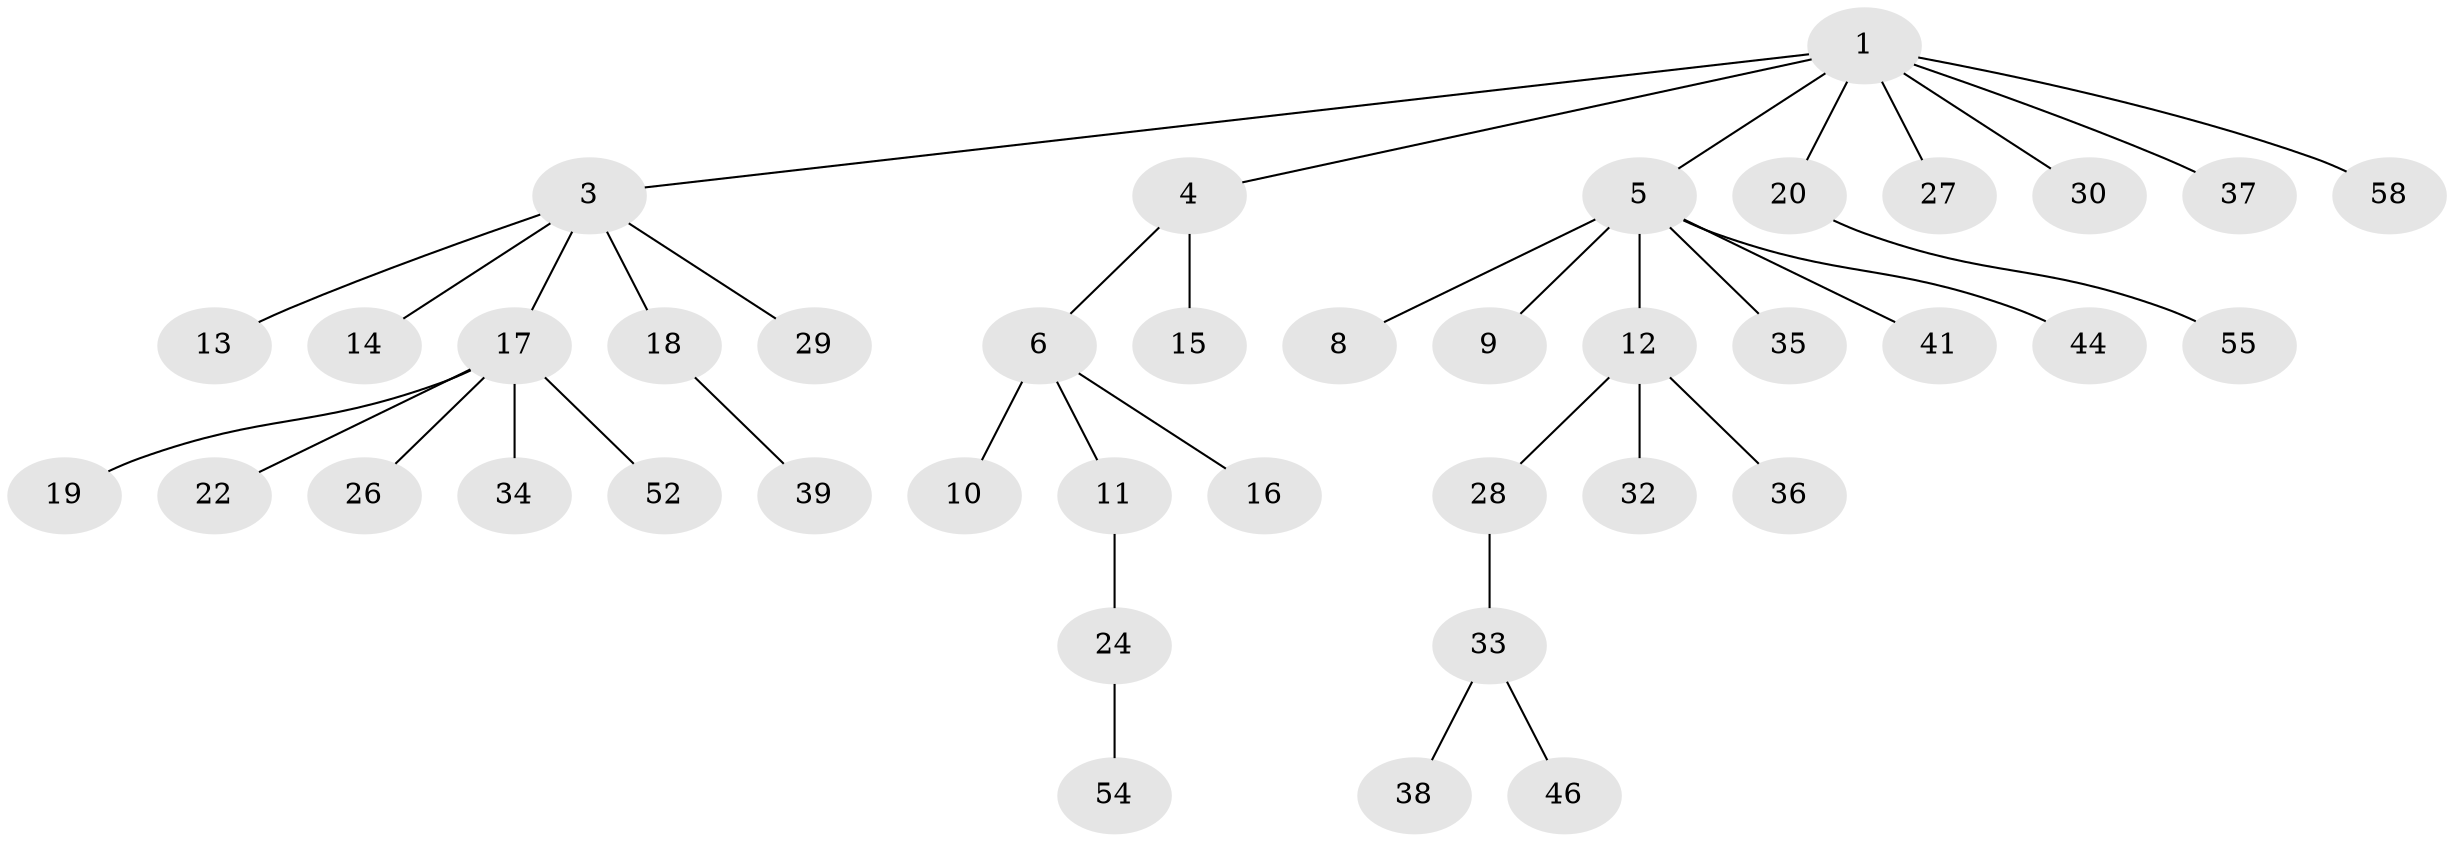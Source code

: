 // original degree distribution, {6: 0.034482758620689655, 4: 0.13793103448275862, 1: 0.603448275862069, 5: 0.034482758620689655, 2: 0.13793103448275862, 3: 0.05172413793103448}
// Generated by graph-tools (version 1.1) at 2025/19/03/04/25 18:19:16]
// undirected, 40 vertices, 39 edges
graph export_dot {
graph [start="1"]
  node [color=gray90,style=filled];
  1 [super="+2"];
  3;
  4 [super="+57"];
  5 [super="+7+31"];
  6;
  8;
  9;
  10 [super="+23+56+45+48"];
  11;
  12;
  13;
  14;
  15;
  16 [super="+21+43"];
  17 [super="+25+42"];
  18;
  19;
  20;
  22;
  24;
  26;
  27;
  28;
  29;
  30;
  32 [super="+50"];
  33;
  34;
  35 [super="+47+53+40"];
  36;
  37;
  38;
  39 [super="+49"];
  41 [super="+51"];
  44;
  46;
  52;
  54;
  55;
  58;
  1 -- 3;
  1 -- 20;
  1 -- 27;
  1 -- 30;
  1 -- 37;
  1 -- 58;
  1 -- 4;
  1 -- 5;
  3 -- 13;
  3 -- 14;
  3 -- 17;
  3 -- 18;
  3 -- 29;
  4 -- 6;
  4 -- 15;
  5 -- 9;
  5 -- 8;
  5 -- 35;
  5 -- 12;
  5 -- 41;
  5 -- 44;
  6 -- 10;
  6 -- 11;
  6 -- 16;
  11 -- 24;
  12 -- 28;
  12 -- 32;
  12 -- 36;
  17 -- 19;
  17 -- 22;
  17 -- 26;
  17 -- 34;
  17 -- 52;
  18 -- 39;
  20 -- 55;
  24 -- 54;
  28 -- 33;
  33 -- 38;
  33 -- 46;
}
